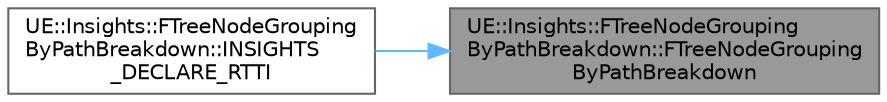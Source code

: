 digraph "UE::Insights::FTreeNodeGroupingByPathBreakdown::FTreeNodeGroupingByPathBreakdown"
{
 // INTERACTIVE_SVG=YES
 // LATEX_PDF_SIZE
  bgcolor="transparent";
  edge [fontname=Helvetica,fontsize=10,labelfontname=Helvetica,labelfontsize=10];
  node [fontname=Helvetica,fontsize=10,shape=box,height=0.2,width=0.4];
  rankdir="RL";
  Node1 [id="Node000001",label="UE::Insights::FTreeNodeGrouping\lByPathBreakdown::FTreeNodeGrouping\lByPathBreakdown",height=0.2,width=0.4,color="gray40", fillcolor="grey60", style="filled", fontcolor="black",tooltip=" "];
  Node1 -> Node2 [id="edge1_Node000001_Node000002",dir="back",color="steelblue1",style="solid",tooltip=" "];
  Node2 [id="Node000002",label="UE::Insights::FTreeNodeGrouping\lByPathBreakdown::INSIGHTS\l_DECLARE_RTTI",height=0.2,width=0.4,color="grey40", fillcolor="white", style="filled",URL="$d0/d15/classUE_1_1Insights_1_1FTreeNodeGroupingByPathBreakdown.html#a4401d1a9e2cead6457cf3c7de9e73e68",tooltip=" "];
}
